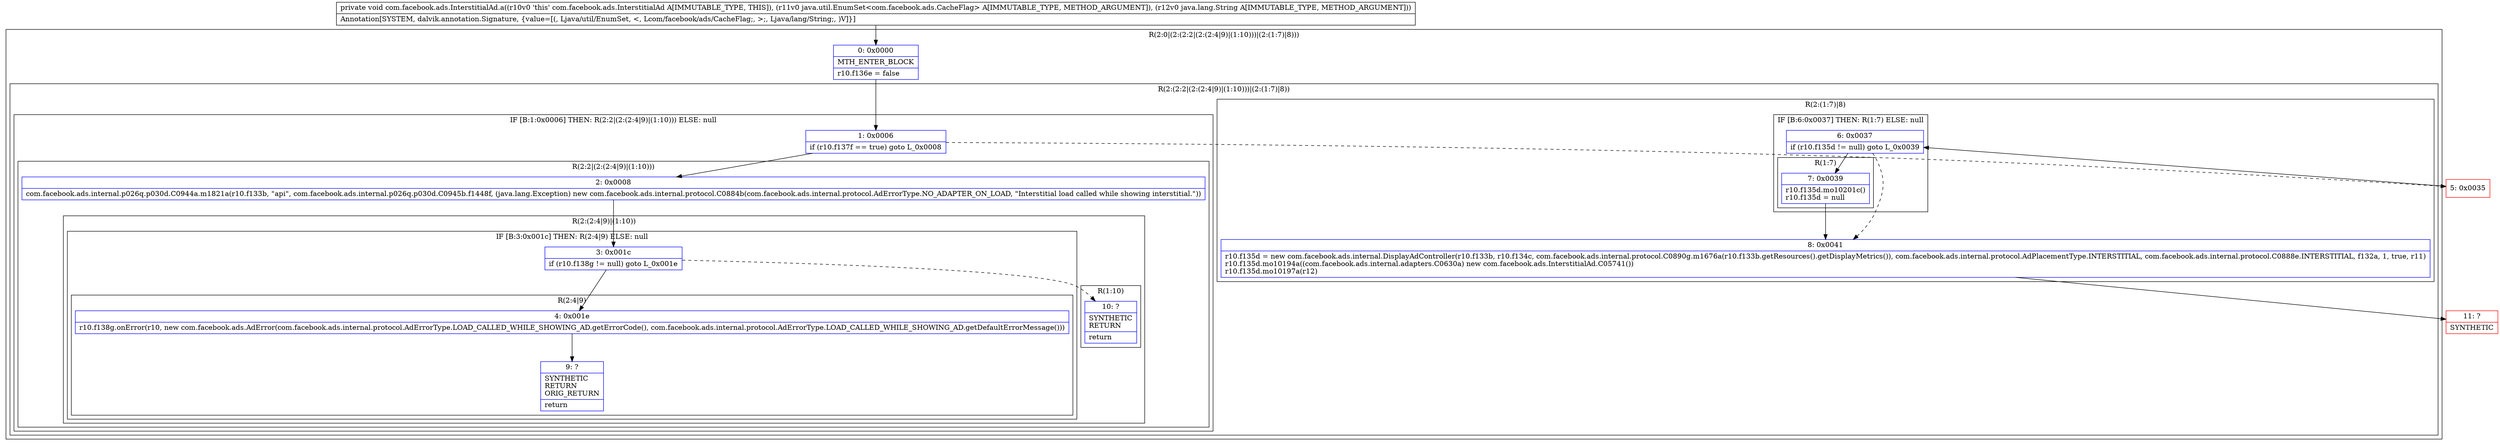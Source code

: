 digraph "CFG forcom.facebook.ads.InterstitialAd.a(Ljava\/util\/EnumSet;Ljava\/lang\/String;)V" {
subgraph cluster_Region_902260315 {
label = "R(2:0|(2:(2:2|(2:(2:4|9)|(1:10)))|(2:(1:7)|8)))";
node [shape=record,color=blue];
Node_0 [shape=record,label="{0\:\ 0x0000|MTH_ENTER_BLOCK\l|r10.f136e = false\l}"];
subgraph cluster_Region_648696388 {
label = "R(2:(2:2|(2:(2:4|9)|(1:10)))|(2:(1:7)|8))";
node [shape=record,color=blue];
subgraph cluster_IfRegion_656588223 {
label = "IF [B:1:0x0006] THEN: R(2:2|(2:(2:4|9)|(1:10))) ELSE: null";
node [shape=record,color=blue];
Node_1 [shape=record,label="{1\:\ 0x0006|if (r10.f137f == true) goto L_0x0008\l}"];
subgraph cluster_Region_1056830380 {
label = "R(2:2|(2:(2:4|9)|(1:10)))";
node [shape=record,color=blue];
Node_2 [shape=record,label="{2\:\ 0x0008|com.facebook.ads.internal.p026q.p030d.C0944a.m1821a(r10.f133b, \"api\", com.facebook.ads.internal.p026q.p030d.C0945b.f1448f, (java.lang.Exception) new com.facebook.ads.internal.protocol.C0884b(com.facebook.ads.internal.protocol.AdErrorType.NO_ADAPTER_ON_LOAD, \"Interstitial load called while showing interstitial.\"))\l}"];
subgraph cluster_Region_814133142 {
label = "R(2:(2:4|9)|(1:10))";
node [shape=record,color=blue];
subgraph cluster_IfRegion_1154147248 {
label = "IF [B:3:0x001c] THEN: R(2:4|9) ELSE: null";
node [shape=record,color=blue];
Node_3 [shape=record,label="{3\:\ 0x001c|if (r10.f138g != null) goto L_0x001e\l}"];
subgraph cluster_Region_1983341011 {
label = "R(2:4|9)";
node [shape=record,color=blue];
Node_4 [shape=record,label="{4\:\ 0x001e|r10.f138g.onError(r10, new com.facebook.ads.AdError(com.facebook.ads.internal.protocol.AdErrorType.LOAD_CALLED_WHILE_SHOWING_AD.getErrorCode(), com.facebook.ads.internal.protocol.AdErrorType.LOAD_CALLED_WHILE_SHOWING_AD.getDefaultErrorMessage()))\l}"];
Node_9 [shape=record,label="{9\:\ ?|SYNTHETIC\lRETURN\lORIG_RETURN\l|return\l}"];
}
}
subgraph cluster_Region_654744618 {
label = "R(1:10)";
node [shape=record,color=blue];
Node_10 [shape=record,label="{10\:\ ?|SYNTHETIC\lRETURN\l|return\l}"];
}
}
}
}
subgraph cluster_Region_586775875 {
label = "R(2:(1:7)|8)";
node [shape=record,color=blue];
subgraph cluster_IfRegion_826133967 {
label = "IF [B:6:0x0037] THEN: R(1:7) ELSE: null";
node [shape=record,color=blue];
Node_6 [shape=record,label="{6\:\ 0x0037|if (r10.f135d != null) goto L_0x0039\l}"];
subgraph cluster_Region_2093550530 {
label = "R(1:7)";
node [shape=record,color=blue];
Node_7 [shape=record,label="{7\:\ 0x0039|r10.f135d.mo10201c()\lr10.f135d = null\l}"];
}
}
Node_8 [shape=record,label="{8\:\ 0x0041|r10.f135d = new com.facebook.ads.internal.DisplayAdController(r10.f133b, r10.f134c, com.facebook.ads.internal.protocol.C0890g.m1676a(r10.f133b.getResources().getDisplayMetrics()), com.facebook.ads.internal.protocol.AdPlacementType.INTERSTITIAL, com.facebook.ads.internal.protocol.C0888e.INTERSTITIAL, f132a, 1, true, r11)\lr10.f135d.mo10194a((com.facebook.ads.internal.adapters.C0630a) new com.facebook.ads.InterstitialAd.C05741())\lr10.f135d.mo10197a(r12)\l}"];
}
}
}
Node_5 [shape=record,color=red,label="{5\:\ 0x0035}"];
Node_11 [shape=record,color=red,label="{11\:\ ?|SYNTHETIC\l}"];
MethodNode[shape=record,label="{private void com.facebook.ads.InterstitialAd.a((r10v0 'this' com.facebook.ads.InterstitialAd A[IMMUTABLE_TYPE, THIS]), (r11v0 java.util.EnumSet\<com.facebook.ads.CacheFlag\> A[IMMUTABLE_TYPE, METHOD_ARGUMENT]), (r12v0 java.lang.String A[IMMUTABLE_TYPE, METHOD_ARGUMENT]))  | Annotation[SYSTEM, dalvik.annotation.Signature, \{value=[(, Ljava\/util\/EnumSet, \<, Lcom\/facebook\/ads\/CacheFlag;, \>;, Ljava\/lang\/String;, )V]\}]\l}"];
MethodNode -> Node_0;
Node_0 -> Node_1;
Node_1 -> Node_2;
Node_1 -> Node_5[style=dashed];
Node_2 -> Node_3;
Node_3 -> Node_4;
Node_3 -> Node_10[style=dashed];
Node_4 -> Node_9;
Node_6 -> Node_7;
Node_6 -> Node_8[style=dashed];
Node_7 -> Node_8;
Node_8 -> Node_11;
Node_5 -> Node_6;
}

